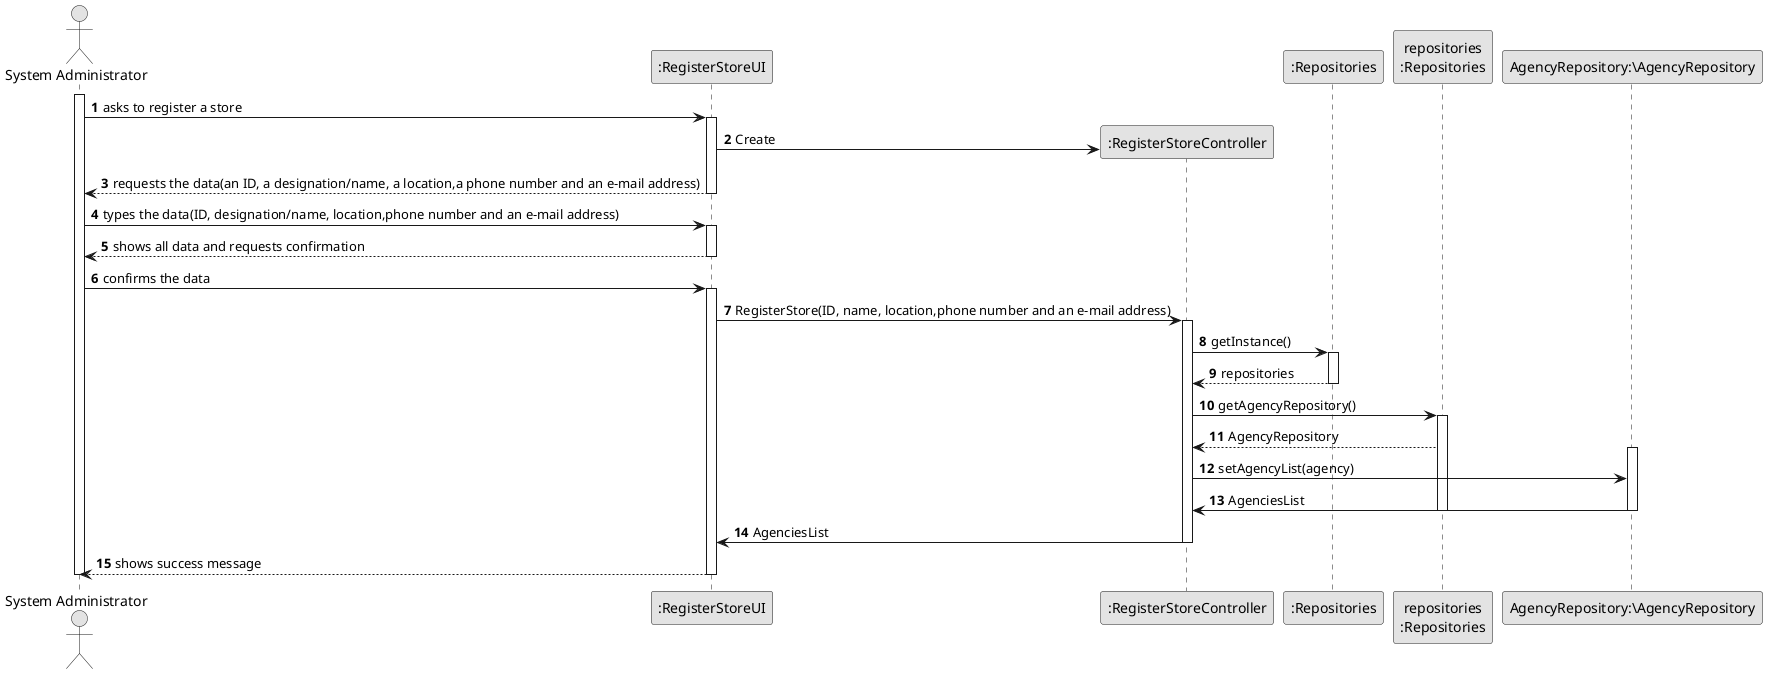 @startuml
skinparam monochrome true
skinparam packageStyle rectangle
skinparam shadowing false

autonumber

'hide footbox
actor "System Administrator" as ADM
participant ":RegisterStoreUI" as UI
participant ":RegisterStoreController" as CTRL
participant ":Repositories" as RepositorySingleton
participant "repositories\n:Repositories" as PLAT
participant "AgencyRepository:\AgencyRepository" as AgencyRepository


activate ADM

        ADM -> UI : asks to register a store

        activate UI
'            UI --> ADM : requests data (reference, description,  informal \n description, technical description, duration, cost)
            'create CTRL
            UI -> CTRL** : Create

            UI --> ADM :requests the data(an ID, a designation/name, a location,a phone number and an e-mail address)
        deactivate UI

    ADM -> UI : types the data(ID, designation/name, location,phone number and an e-mail address)
    activate UI

        UI --> ADM : shows all data and requests confirmation
    deactivate UI


    ADM -> UI : confirms the data
    activate UI
    UI->CTRL: RegisterStore(ID, name, location,phone number and an e-mail address)
    activate CTRL
    CTRL -> RepositorySingleton : getInstance()
        activate RepositorySingleton

            RepositorySingleton --> CTRL: repositories
            deactivate RepositorySingleton

            CTRL -> PLAT : getAgencyRepository()
            activate PLAT
            PLAT --> CTRL: AgencyRepository
            activate AgencyRepository
            CTRL -> AgencyRepository: setAgencyList(agency)
            AgencyRepository->CTRL: AgenciesList
            deactivate AgencyRepository
            deactivate PLAT
    CTRL -> UI : AgenciesList
    deactivate CTRL
        UI --> ADM :  shows success message
    deactivate UI


deactivate ADM

@enduml